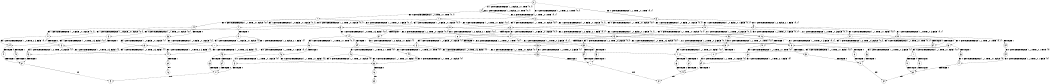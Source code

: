 digraph BCG {
size = "7, 10.5";
center = TRUE;
node [shape = circle];
0 [peripheries = 2];
0 -> 1 [label = "EX !0 !ATOMIC_EXCH_BRANCH (1, +1, TRUE, +0, 1, TRUE) !{0, 1}"];
0 -> 2 [label = "EX !1 !ATOMIC_EXCH_BRANCH (1, +0, FALSE, +0, 1, TRUE) !{0, 1}"];
0 -> 3 [label = "EX !0 !ATOMIC_EXCH_BRANCH (1, +1, TRUE, +0, 1, TRUE) !{0, 1}"];
1 -> 4 [label = "EX !0 !ATOMIC_EXCH_BRANCH (1, +1, TRUE, +0, 1, FALSE) !{0, 1}"];
1 -> 5 [label = "EX !1 !ATOMIC_EXCH_BRANCH (1, +0, FALSE, +0, 1, FALSE) !{0, 1}"];
1 -> 6 [label = "EX !0 !ATOMIC_EXCH_BRANCH (1, +1, TRUE, +0, 1, FALSE) !{0, 1}"];
2 -> 2 [label = "EX !1 !ATOMIC_EXCH_BRANCH (1, +0, FALSE, +0, 1, TRUE) !{0, 1}"];
2 -> 7 [label = "EX !0 !ATOMIC_EXCH_BRANCH (1, +1, TRUE, +0, 1, TRUE) !{0, 1}"];
2 -> 8 [label = "EX !0 !ATOMIC_EXCH_BRANCH (1, +1, TRUE, +0, 1, TRUE) !{0, 1}"];
3 -> 9 [label = "EX !1 !ATOMIC_EXCH_BRANCH (1, +0, FALSE, +0, 1, FALSE) !{0, 1}"];
3 -> 6 [label = "EX !0 !ATOMIC_EXCH_BRANCH (1, +1, TRUE, +0, 1, FALSE) !{0, 1}"];
3 -> 10 [label = "EX !1 !ATOMIC_EXCH_BRANCH (1, +0, FALSE, +0, 1, FALSE) !{0, 1}"];
4 -> 11 [label = "EX !1 !ATOMIC_EXCH_BRANCH (1, +0, FALSE, +0, 1, FALSE) !{0, 1}"];
4 -> 12 [label = "TERMINATE !0"];
5 -> 13 [label = "EX !0 !ATOMIC_EXCH_BRANCH (1, +1, TRUE, +0, 1, FALSE) !{0, 1}"];
5 -> 14 [label = "EX !1 !ATOMIC_EXCH_BRANCH (1, +0, TRUE, +0, 3, FALSE) !{0, 1}"];
5 -> 15 [label = "EX !0 !ATOMIC_EXCH_BRANCH (1, +1, TRUE, +0, 1, FALSE) !{0, 1}"];
6 -> 16 [label = "EX !1 !ATOMIC_EXCH_BRANCH (1, +0, FALSE, +0, 1, FALSE) !{0, 1}"];
6 -> 17 [label = "EX !1 !ATOMIC_EXCH_BRANCH (1, +0, FALSE, +0, 1, FALSE) !{0, 1}"];
6 -> 18 [label = "TERMINATE !0"];
7 -> 19 [label = "EX !0 !ATOMIC_EXCH_BRANCH (1, +1, TRUE, +0, 1, FALSE) !{0, 1}"];
7 -> 5 [label = "EX !1 !ATOMIC_EXCH_BRANCH (1, +0, FALSE, +0, 1, FALSE) !{0, 1}"];
7 -> 20 [label = "EX !0 !ATOMIC_EXCH_BRANCH (1, +1, TRUE, +0, 1, FALSE) !{0, 1}"];
8 -> 9 [label = "EX !1 !ATOMIC_EXCH_BRANCH (1, +0, FALSE, +0, 1, FALSE) !{0, 1}"];
8 -> 20 [label = "EX !0 !ATOMIC_EXCH_BRANCH (1, +1, TRUE, +0, 1, FALSE) !{0, 1}"];
8 -> 10 [label = "EX !1 !ATOMIC_EXCH_BRANCH (1, +0, FALSE, +0, 1, FALSE) !{0, 1}"];
9 -> 21 [label = "EX !0 !ATOMIC_EXCH_BRANCH (1, +1, TRUE, +0, 1, FALSE) !{0, 1}"];
9 -> 22 [label = "EX !1 !ATOMIC_EXCH_BRANCH (1, +0, TRUE, +0, 3, FALSE) !{0, 1}"];
9 -> 15 [label = "EX !0 !ATOMIC_EXCH_BRANCH (1, +1, TRUE, +0, 1, FALSE) !{0, 1}"];
10 -> 22 [label = "EX !1 !ATOMIC_EXCH_BRANCH (1, +0, TRUE, +0, 3, FALSE) !{0, 1}"];
10 -> 15 [label = "EX !0 !ATOMIC_EXCH_BRANCH (1, +1, TRUE, +0, 1, FALSE) !{0, 1}"];
10 -> 23 [label = "EX !1 !ATOMIC_EXCH_BRANCH (1, +0, TRUE, +0, 3, FALSE) !{0, 1}"];
11 -> 24 [label = "EX !1 !ATOMIC_EXCH_BRANCH (1, +0, TRUE, +0, 3, FALSE) !{0, 1}"];
11 -> 25 [label = "TERMINATE !0"];
12 -> 26 [label = "EX !1 !ATOMIC_EXCH_BRANCH (1, +0, FALSE, +0, 1, FALSE) !{1}"];
12 -> 27 [label = "EX !1 !ATOMIC_EXCH_BRANCH (1, +0, FALSE, +0, 1, FALSE) !{1}"];
13 -> 24 [label = "EX !1 !ATOMIC_EXCH_BRANCH (1, +0, TRUE, +0, 3, FALSE) !{0, 1}"];
13 -> 25 [label = "TERMINATE !0"];
14 -> 28 [label = "EX !0 !ATOMIC_EXCH_BRANCH (1, +1, TRUE, +0, 1, TRUE) !{0, 1}"];
14 -> 29 [label = "TERMINATE !1"];
14 -> 30 [label = "EX !0 !ATOMIC_EXCH_BRANCH (1, +1, TRUE, +0, 1, TRUE) !{0, 1}"];
15 -> 31 [label = "EX !1 !ATOMIC_EXCH_BRANCH (1, +0, TRUE, +0, 3, FALSE) !{0, 1}"];
15 -> 32 [label = "EX !1 !ATOMIC_EXCH_BRANCH (1, +0, TRUE, +0, 3, FALSE) !{0, 1}"];
15 -> 33 [label = "TERMINATE !0"];
16 -> 31 [label = "EX !1 !ATOMIC_EXCH_BRANCH (1, +0, TRUE, +0, 3, FALSE) !{0, 1}"];
16 -> 34 [label = "TERMINATE !0"];
17 -> 31 [label = "EX !1 !ATOMIC_EXCH_BRANCH (1, +0, TRUE, +0, 3, FALSE) !{0, 1}"];
17 -> 32 [label = "EX !1 !ATOMIC_EXCH_BRANCH (1, +0, TRUE, +0, 3, FALSE) !{0, 1}"];
17 -> 33 [label = "TERMINATE !0"];
18 -> 35 [label = "EX !1 !ATOMIC_EXCH_BRANCH (1, +0, FALSE, +0, 1, FALSE) !{1}"];
19 -> 11 [label = "EX !1 !ATOMIC_EXCH_BRANCH (1, +0, FALSE, +0, 1, FALSE) !{0, 1}"];
19 -> 36 [label = "TERMINATE !0"];
20 -> 16 [label = "EX !1 !ATOMIC_EXCH_BRANCH (1, +0, FALSE, +0, 1, FALSE) !{0, 1}"];
20 -> 17 [label = "EX !1 !ATOMIC_EXCH_BRANCH (1, +0, FALSE, +0, 1, FALSE) !{0, 1}"];
20 -> 37 [label = "TERMINATE !0"];
21 -> 31 [label = "EX !1 !ATOMIC_EXCH_BRANCH (1, +0, TRUE, +0, 3, FALSE) !{0, 1}"];
21 -> 34 [label = "TERMINATE !0"];
22 -> 38 [label = "EX !0 !ATOMIC_EXCH_BRANCH (1, +1, TRUE, +0, 1, TRUE) !{0, 1}"];
22 -> 39 [label = "TERMINATE !1"];
22 -> 30 [label = "EX !0 !ATOMIC_EXCH_BRANCH (1, +1, TRUE, +0, 1, TRUE) !{0, 1}"];
23 -> 30 [label = "EX !0 !ATOMIC_EXCH_BRANCH (1, +1, TRUE, +0, 1, TRUE) !{0, 1}"];
23 -> 40 [label = "TERMINATE !1"];
24 -> 41 [label = "TERMINATE !0"];
24 -> 42 [label = "TERMINATE !1"];
25 -> 43 [label = "EX !1 !ATOMIC_EXCH_BRANCH (1, +0, TRUE, +0, 3, FALSE) !{1}"];
25 -> 44 [label = "EX !1 !ATOMIC_EXCH_BRANCH (1, +0, TRUE, +0, 3, FALSE) !{1}"];
26 -> 43 [label = "EX !1 !ATOMIC_EXCH_BRANCH (1, +0, TRUE, +0, 3, FALSE) !{1}"];
26 -> 44 [label = "EX !1 !ATOMIC_EXCH_BRANCH (1, +0, TRUE, +0, 3, FALSE) !{1}"];
27 -> 44 [label = "EX !1 !ATOMIC_EXCH_BRANCH (1, +0, TRUE, +0, 3, FALSE) !{1}"];
28 -> 45 [label = "EX !0 !ATOMIC_EXCH_BRANCH (1, +1, TRUE, +0, 1, FALSE) !{0, 1}"];
28 -> 46 [label = "TERMINATE !1"];
28 -> 47 [label = "EX !0 !ATOMIC_EXCH_BRANCH (1, +1, TRUE, +0, 1, FALSE) !{0, 1}"];
29 -> 48 [label = "EX !0 !ATOMIC_EXCH_BRANCH (1, +1, TRUE, +0, 1, TRUE) !{0}"];
29 -> 49 [label = "EX !0 !ATOMIC_EXCH_BRANCH (1, +1, TRUE, +0, 1, TRUE) !{0}"];
30 -> 47 [label = "EX !0 !ATOMIC_EXCH_BRANCH (1, +1, TRUE, +0, 1, FALSE) !{0, 1}"];
30 -> 50 [label = "TERMINATE !1"];
31 -> 51 [label = "TERMINATE !0"];
31 -> 52 [label = "TERMINATE !1"];
32 -> 53 [label = "TERMINATE !0"];
32 -> 54 [label = "TERMINATE !1"];
33 -> 55 [label = "EX !1 !ATOMIC_EXCH_BRANCH (1, +0, TRUE, +0, 3, FALSE) !{1}"];
34 -> 56 [label = "EX !1 !ATOMIC_EXCH_BRANCH (1, +0, TRUE, +0, 3, FALSE) !{1}"];
35 -> 55 [label = "EX !1 !ATOMIC_EXCH_BRANCH (1, +0, TRUE, +0, 3, FALSE) !{1}"];
36 -> 26 [label = "EX !1 !ATOMIC_EXCH_BRANCH (1, +0, FALSE, +0, 1, FALSE) !{1}"];
36 -> 27 [label = "EX !1 !ATOMIC_EXCH_BRANCH (1, +0, FALSE, +0, 1, FALSE) !{1}"];
37 -> 35 [label = "EX !1 !ATOMIC_EXCH_BRANCH (1, +0, FALSE, +0, 1, FALSE) !{1}"];
38 -> 57 [label = "EX !0 !ATOMIC_EXCH_BRANCH (1, +1, TRUE, +0, 1, FALSE) !{0, 1}"];
38 -> 58 [label = "TERMINATE !1"];
38 -> 47 [label = "EX !0 !ATOMIC_EXCH_BRANCH (1, +1, TRUE, +0, 1, FALSE) !{0, 1}"];
39 -> 59 [label = "EX !0 !ATOMIC_EXCH_BRANCH (1, +1, TRUE, +0, 1, TRUE) !{0}"];
40 -> 60 [label = "EX !0 !ATOMIC_EXCH_BRANCH (1, +1, TRUE, +0, 1, TRUE) !{0}"];
41 -> 61 [label = "TERMINATE !1"];
42 -> 61 [label = "TERMINATE !0"];
43 -> 61 [label = "TERMINATE !1"];
44 -> 62 [label = "TERMINATE !1"];
45 -> 63 [label = "TERMINATE !0"];
45 -> 64 [label = "TERMINATE !1"];
46 -> 65 [label = "EX !0 !ATOMIC_EXCH_BRANCH (1, +1, TRUE, +0, 1, FALSE) !{0}"];
46 -> 66 [label = "EX !0 !ATOMIC_EXCH_BRANCH (1, +1, TRUE, +0, 1, FALSE) !{0}"];
47 -> 67 [label = "TERMINATE !0"];
47 -> 68 [label = "TERMINATE !1"];
48 -> 65 [label = "EX !0 !ATOMIC_EXCH_BRANCH (1, +1, TRUE, +0, 1, FALSE) !{0}"];
48 -> 66 [label = "EX !0 !ATOMIC_EXCH_BRANCH (1, +1, TRUE, +0, 1, FALSE) !{0}"];
49 -> 66 [label = "EX !0 !ATOMIC_EXCH_BRANCH (1, +1, TRUE, +0, 1, FALSE) !{0}"];
50 -> 69 [label = "EX !0 !ATOMIC_EXCH_BRANCH (1, +1, TRUE, +0, 1, FALSE) !{0}"];
51 -> 70 [label = "TERMINATE !1"];
52 -> 70 [label = "TERMINATE !0"];
53 -> 71 [label = "TERMINATE !1"];
54 -> 71 [label = "TERMINATE !0"];
55 -> 71 [label = "TERMINATE !1"];
56 -> 70 [label = "TERMINATE !1"];
57 -> 72 [label = "TERMINATE !0"];
57 -> 73 [label = "TERMINATE !1"];
58 -> 74 [label = "EX !0 !ATOMIC_EXCH_BRANCH (1, +1, TRUE, +0, 1, FALSE) !{0}"];
59 -> 74 [label = "EX !0 !ATOMIC_EXCH_BRANCH (1, +1, TRUE, +0, 1, FALSE) !{0}"];
60 -> 69 [label = "EX !0 !ATOMIC_EXCH_BRANCH (1, +1, TRUE, +0, 1, FALSE) !{0}"];
61 -> 75 [label = "exit"];
62 -> 76 [label = "exit"];
63 -> 77 [label = "TERMINATE !1"];
64 -> 77 [label = "TERMINATE !0"];
65 -> 77 [label = "TERMINATE !0"];
66 -> 78 [label = "TERMINATE !0"];
67 -> 79 [label = "TERMINATE !1"];
68 -> 79 [label = "TERMINATE !0"];
69 -> 79 [label = "TERMINATE !0"];
70 -> 80 [label = "exit"];
71 -> 81 [label = "exit"];
72 -> 82 [label = "TERMINATE !1"];
73 -> 82 [label = "TERMINATE !0"];
74 -> 82 [label = "TERMINATE !0"];
77 -> 75 [label = "exit"];
78 -> 83 [label = "exit"];
79 -> 81 [label = "exit"];
82 -> 80 [label = "exit"];
}
